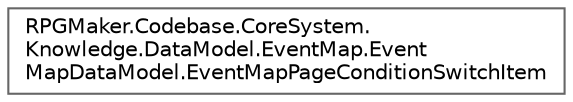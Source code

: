 digraph "クラス階層図"
{
 // LATEX_PDF_SIZE
  bgcolor="transparent";
  edge [fontname=Helvetica,fontsize=10,labelfontname=Helvetica,labelfontsize=10];
  node [fontname=Helvetica,fontsize=10,shape=box,height=0.2,width=0.4];
  rankdir="LR";
  Node0 [id="Node000000",label="RPGMaker.Codebase.CoreSystem.\lKnowledge.DataModel.EventMap.Event\lMapDataModel.EventMapPageConditionSwitchItem",height=0.2,width=0.4,color="grey40", fillcolor="white", style="filled",URL="$dd/da0/class_r_p_g_maker_1_1_codebase_1_1_core_system_1_1_knowledge_1_1_data_model_1_1_event_map_1_1_ev81f3ae854fc8de7af2fb764973cf1ec6.html",tooltip="😁 イベント・マップ・ページ条件スイッチ・アイテム"];
}
